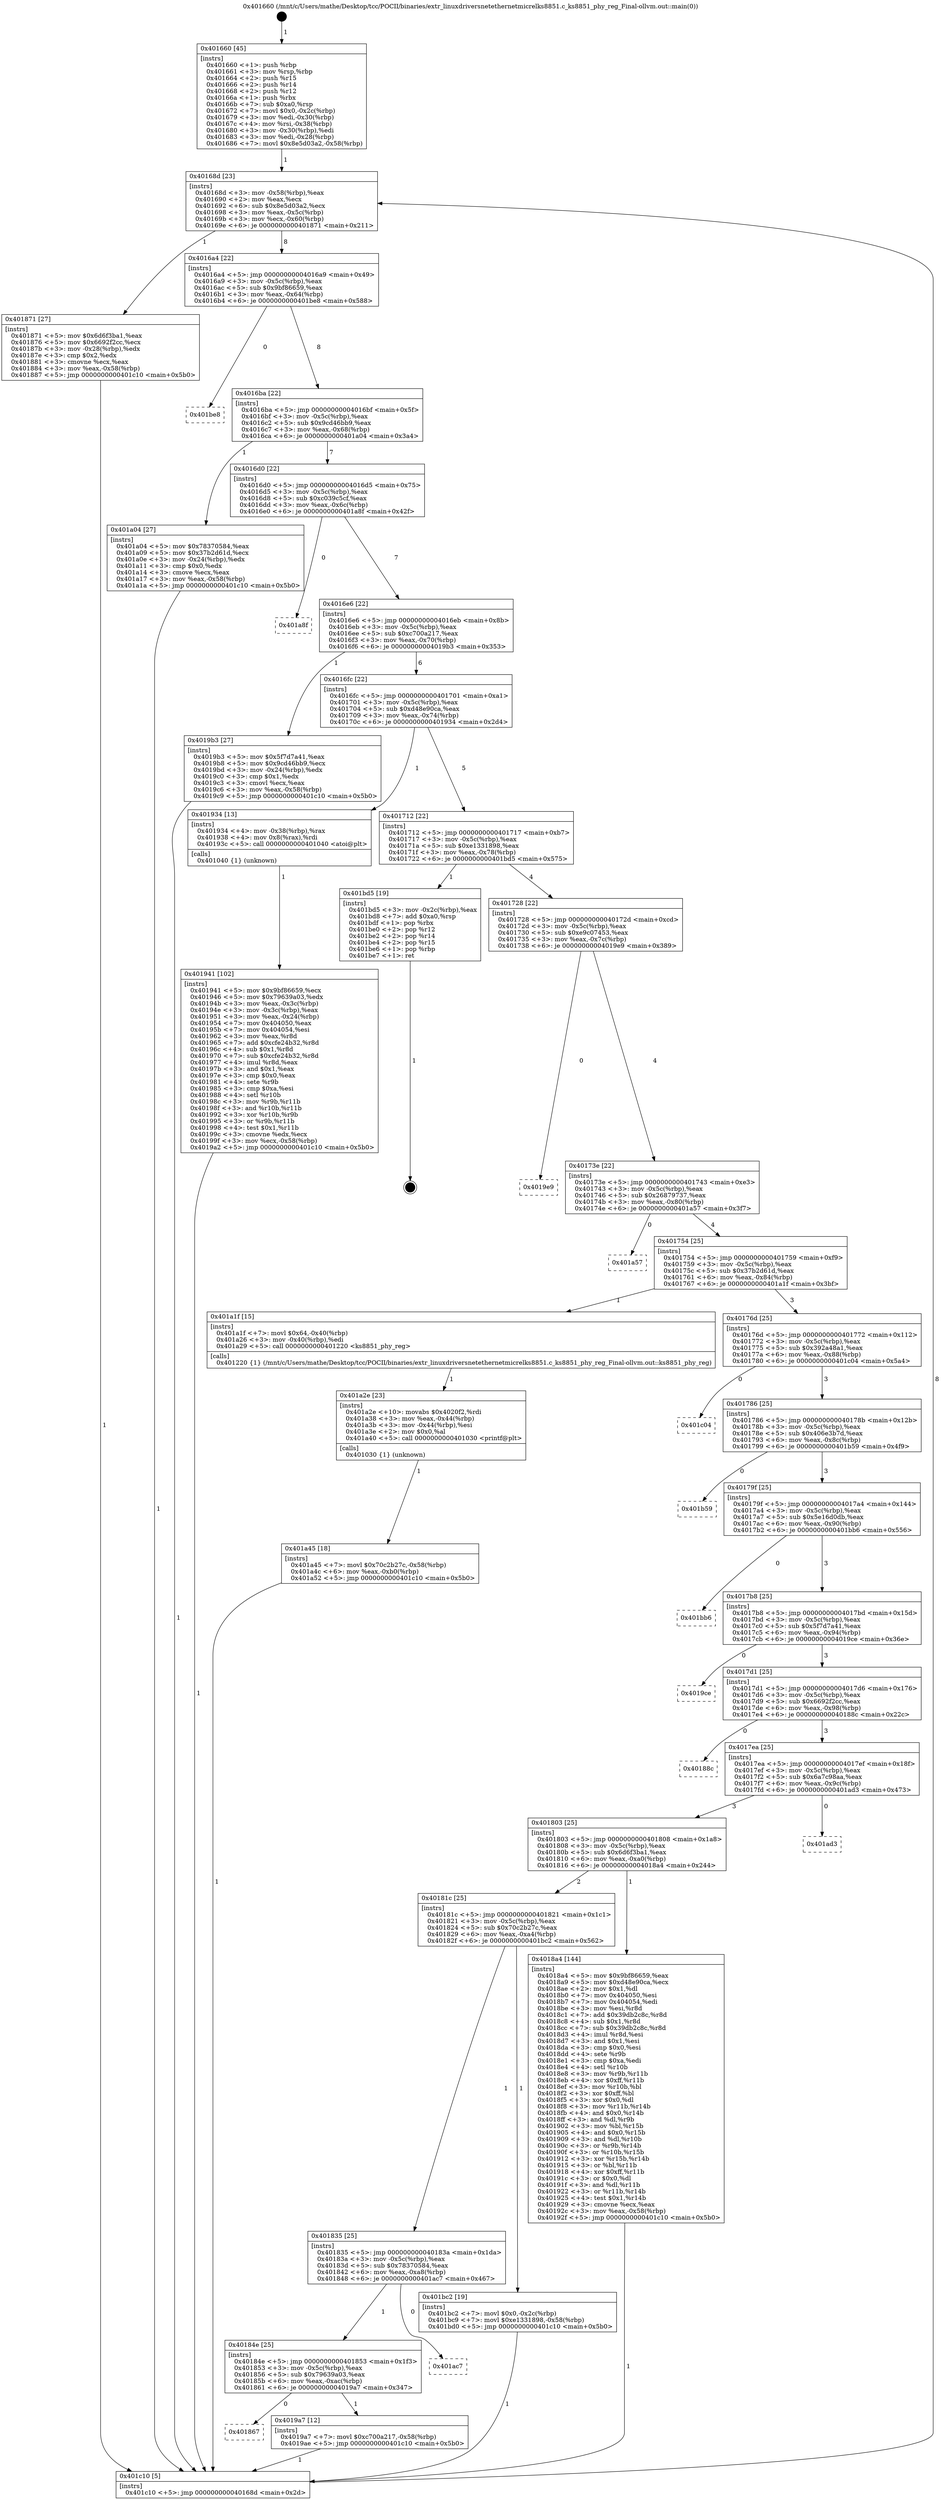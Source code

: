digraph "0x401660" {
  label = "0x401660 (/mnt/c/Users/mathe/Desktop/tcc/POCII/binaries/extr_linuxdriversnetethernetmicrelks8851.c_ks8851_phy_reg_Final-ollvm.out::main(0))"
  labelloc = "t"
  node[shape=record]

  Entry [label="",width=0.3,height=0.3,shape=circle,fillcolor=black,style=filled]
  "0x40168d" [label="{
     0x40168d [23]\l
     | [instrs]\l
     &nbsp;&nbsp;0x40168d \<+3\>: mov -0x58(%rbp),%eax\l
     &nbsp;&nbsp;0x401690 \<+2\>: mov %eax,%ecx\l
     &nbsp;&nbsp;0x401692 \<+6\>: sub $0x8e5d03a2,%ecx\l
     &nbsp;&nbsp;0x401698 \<+3\>: mov %eax,-0x5c(%rbp)\l
     &nbsp;&nbsp;0x40169b \<+3\>: mov %ecx,-0x60(%rbp)\l
     &nbsp;&nbsp;0x40169e \<+6\>: je 0000000000401871 \<main+0x211\>\l
  }"]
  "0x401871" [label="{
     0x401871 [27]\l
     | [instrs]\l
     &nbsp;&nbsp;0x401871 \<+5\>: mov $0x6d6f3ba1,%eax\l
     &nbsp;&nbsp;0x401876 \<+5\>: mov $0x6692f2cc,%ecx\l
     &nbsp;&nbsp;0x40187b \<+3\>: mov -0x28(%rbp),%edx\l
     &nbsp;&nbsp;0x40187e \<+3\>: cmp $0x2,%edx\l
     &nbsp;&nbsp;0x401881 \<+3\>: cmovne %ecx,%eax\l
     &nbsp;&nbsp;0x401884 \<+3\>: mov %eax,-0x58(%rbp)\l
     &nbsp;&nbsp;0x401887 \<+5\>: jmp 0000000000401c10 \<main+0x5b0\>\l
  }"]
  "0x4016a4" [label="{
     0x4016a4 [22]\l
     | [instrs]\l
     &nbsp;&nbsp;0x4016a4 \<+5\>: jmp 00000000004016a9 \<main+0x49\>\l
     &nbsp;&nbsp;0x4016a9 \<+3\>: mov -0x5c(%rbp),%eax\l
     &nbsp;&nbsp;0x4016ac \<+5\>: sub $0x9bf86659,%eax\l
     &nbsp;&nbsp;0x4016b1 \<+3\>: mov %eax,-0x64(%rbp)\l
     &nbsp;&nbsp;0x4016b4 \<+6\>: je 0000000000401be8 \<main+0x588\>\l
  }"]
  "0x401c10" [label="{
     0x401c10 [5]\l
     | [instrs]\l
     &nbsp;&nbsp;0x401c10 \<+5\>: jmp 000000000040168d \<main+0x2d\>\l
  }"]
  "0x401660" [label="{
     0x401660 [45]\l
     | [instrs]\l
     &nbsp;&nbsp;0x401660 \<+1\>: push %rbp\l
     &nbsp;&nbsp;0x401661 \<+3\>: mov %rsp,%rbp\l
     &nbsp;&nbsp;0x401664 \<+2\>: push %r15\l
     &nbsp;&nbsp;0x401666 \<+2\>: push %r14\l
     &nbsp;&nbsp;0x401668 \<+2\>: push %r12\l
     &nbsp;&nbsp;0x40166a \<+1\>: push %rbx\l
     &nbsp;&nbsp;0x40166b \<+7\>: sub $0xa0,%rsp\l
     &nbsp;&nbsp;0x401672 \<+7\>: movl $0x0,-0x2c(%rbp)\l
     &nbsp;&nbsp;0x401679 \<+3\>: mov %edi,-0x30(%rbp)\l
     &nbsp;&nbsp;0x40167c \<+4\>: mov %rsi,-0x38(%rbp)\l
     &nbsp;&nbsp;0x401680 \<+3\>: mov -0x30(%rbp),%edi\l
     &nbsp;&nbsp;0x401683 \<+3\>: mov %edi,-0x28(%rbp)\l
     &nbsp;&nbsp;0x401686 \<+7\>: movl $0x8e5d03a2,-0x58(%rbp)\l
  }"]
  Exit [label="",width=0.3,height=0.3,shape=circle,fillcolor=black,style=filled,peripheries=2]
  "0x401be8" [label="{
     0x401be8\l
  }", style=dashed]
  "0x4016ba" [label="{
     0x4016ba [22]\l
     | [instrs]\l
     &nbsp;&nbsp;0x4016ba \<+5\>: jmp 00000000004016bf \<main+0x5f\>\l
     &nbsp;&nbsp;0x4016bf \<+3\>: mov -0x5c(%rbp),%eax\l
     &nbsp;&nbsp;0x4016c2 \<+5\>: sub $0x9cd46bb9,%eax\l
     &nbsp;&nbsp;0x4016c7 \<+3\>: mov %eax,-0x68(%rbp)\l
     &nbsp;&nbsp;0x4016ca \<+6\>: je 0000000000401a04 \<main+0x3a4\>\l
  }"]
  "0x401a45" [label="{
     0x401a45 [18]\l
     | [instrs]\l
     &nbsp;&nbsp;0x401a45 \<+7\>: movl $0x70c2b27c,-0x58(%rbp)\l
     &nbsp;&nbsp;0x401a4c \<+6\>: mov %eax,-0xb0(%rbp)\l
     &nbsp;&nbsp;0x401a52 \<+5\>: jmp 0000000000401c10 \<main+0x5b0\>\l
  }"]
  "0x401a04" [label="{
     0x401a04 [27]\l
     | [instrs]\l
     &nbsp;&nbsp;0x401a04 \<+5\>: mov $0x78370584,%eax\l
     &nbsp;&nbsp;0x401a09 \<+5\>: mov $0x37b2d61d,%ecx\l
     &nbsp;&nbsp;0x401a0e \<+3\>: mov -0x24(%rbp),%edx\l
     &nbsp;&nbsp;0x401a11 \<+3\>: cmp $0x0,%edx\l
     &nbsp;&nbsp;0x401a14 \<+3\>: cmove %ecx,%eax\l
     &nbsp;&nbsp;0x401a17 \<+3\>: mov %eax,-0x58(%rbp)\l
     &nbsp;&nbsp;0x401a1a \<+5\>: jmp 0000000000401c10 \<main+0x5b0\>\l
  }"]
  "0x4016d0" [label="{
     0x4016d0 [22]\l
     | [instrs]\l
     &nbsp;&nbsp;0x4016d0 \<+5\>: jmp 00000000004016d5 \<main+0x75\>\l
     &nbsp;&nbsp;0x4016d5 \<+3\>: mov -0x5c(%rbp),%eax\l
     &nbsp;&nbsp;0x4016d8 \<+5\>: sub $0xc039c5cf,%eax\l
     &nbsp;&nbsp;0x4016dd \<+3\>: mov %eax,-0x6c(%rbp)\l
     &nbsp;&nbsp;0x4016e0 \<+6\>: je 0000000000401a8f \<main+0x42f\>\l
  }"]
  "0x401a2e" [label="{
     0x401a2e [23]\l
     | [instrs]\l
     &nbsp;&nbsp;0x401a2e \<+10\>: movabs $0x4020f2,%rdi\l
     &nbsp;&nbsp;0x401a38 \<+3\>: mov %eax,-0x44(%rbp)\l
     &nbsp;&nbsp;0x401a3b \<+3\>: mov -0x44(%rbp),%esi\l
     &nbsp;&nbsp;0x401a3e \<+2\>: mov $0x0,%al\l
     &nbsp;&nbsp;0x401a40 \<+5\>: call 0000000000401030 \<printf@plt\>\l
     | [calls]\l
     &nbsp;&nbsp;0x401030 \{1\} (unknown)\l
  }"]
  "0x401a8f" [label="{
     0x401a8f\l
  }", style=dashed]
  "0x4016e6" [label="{
     0x4016e6 [22]\l
     | [instrs]\l
     &nbsp;&nbsp;0x4016e6 \<+5\>: jmp 00000000004016eb \<main+0x8b\>\l
     &nbsp;&nbsp;0x4016eb \<+3\>: mov -0x5c(%rbp),%eax\l
     &nbsp;&nbsp;0x4016ee \<+5\>: sub $0xc700a217,%eax\l
     &nbsp;&nbsp;0x4016f3 \<+3\>: mov %eax,-0x70(%rbp)\l
     &nbsp;&nbsp;0x4016f6 \<+6\>: je 00000000004019b3 \<main+0x353\>\l
  }"]
  "0x401867" [label="{
     0x401867\l
  }", style=dashed]
  "0x4019b3" [label="{
     0x4019b3 [27]\l
     | [instrs]\l
     &nbsp;&nbsp;0x4019b3 \<+5\>: mov $0x5f7d7a41,%eax\l
     &nbsp;&nbsp;0x4019b8 \<+5\>: mov $0x9cd46bb9,%ecx\l
     &nbsp;&nbsp;0x4019bd \<+3\>: mov -0x24(%rbp),%edx\l
     &nbsp;&nbsp;0x4019c0 \<+3\>: cmp $0x1,%edx\l
     &nbsp;&nbsp;0x4019c3 \<+3\>: cmovl %ecx,%eax\l
     &nbsp;&nbsp;0x4019c6 \<+3\>: mov %eax,-0x58(%rbp)\l
     &nbsp;&nbsp;0x4019c9 \<+5\>: jmp 0000000000401c10 \<main+0x5b0\>\l
  }"]
  "0x4016fc" [label="{
     0x4016fc [22]\l
     | [instrs]\l
     &nbsp;&nbsp;0x4016fc \<+5\>: jmp 0000000000401701 \<main+0xa1\>\l
     &nbsp;&nbsp;0x401701 \<+3\>: mov -0x5c(%rbp),%eax\l
     &nbsp;&nbsp;0x401704 \<+5\>: sub $0xd48e90ca,%eax\l
     &nbsp;&nbsp;0x401709 \<+3\>: mov %eax,-0x74(%rbp)\l
     &nbsp;&nbsp;0x40170c \<+6\>: je 0000000000401934 \<main+0x2d4\>\l
  }"]
  "0x4019a7" [label="{
     0x4019a7 [12]\l
     | [instrs]\l
     &nbsp;&nbsp;0x4019a7 \<+7\>: movl $0xc700a217,-0x58(%rbp)\l
     &nbsp;&nbsp;0x4019ae \<+5\>: jmp 0000000000401c10 \<main+0x5b0\>\l
  }"]
  "0x401934" [label="{
     0x401934 [13]\l
     | [instrs]\l
     &nbsp;&nbsp;0x401934 \<+4\>: mov -0x38(%rbp),%rax\l
     &nbsp;&nbsp;0x401938 \<+4\>: mov 0x8(%rax),%rdi\l
     &nbsp;&nbsp;0x40193c \<+5\>: call 0000000000401040 \<atoi@plt\>\l
     | [calls]\l
     &nbsp;&nbsp;0x401040 \{1\} (unknown)\l
  }"]
  "0x401712" [label="{
     0x401712 [22]\l
     | [instrs]\l
     &nbsp;&nbsp;0x401712 \<+5\>: jmp 0000000000401717 \<main+0xb7\>\l
     &nbsp;&nbsp;0x401717 \<+3\>: mov -0x5c(%rbp),%eax\l
     &nbsp;&nbsp;0x40171a \<+5\>: sub $0xe1331898,%eax\l
     &nbsp;&nbsp;0x40171f \<+3\>: mov %eax,-0x78(%rbp)\l
     &nbsp;&nbsp;0x401722 \<+6\>: je 0000000000401bd5 \<main+0x575\>\l
  }"]
  "0x40184e" [label="{
     0x40184e [25]\l
     | [instrs]\l
     &nbsp;&nbsp;0x40184e \<+5\>: jmp 0000000000401853 \<main+0x1f3\>\l
     &nbsp;&nbsp;0x401853 \<+3\>: mov -0x5c(%rbp),%eax\l
     &nbsp;&nbsp;0x401856 \<+5\>: sub $0x79639a03,%eax\l
     &nbsp;&nbsp;0x40185b \<+6\>: mov %eax,-0xac(%rbp)\l
     &nbsp;&nbsp;0x401861 \<+6\>: je 00000000004019a7 \<main+0x347\>\l
  }"]
  "0x401bd5" [label="{
     0x401bd5 [19]\l
     | [instrs]\l
     &nbsp;&nbsp;0x401bd5 \<+3\>: mov -0x2c(%rbp),%eax\l
     &nbsp;&nbsp;0x401bd8 \<+7\>: add $0xa0,%rsp\l
     &nbsp;&nbsp;0x401bdf \<+1\>: pop %rbx\l
     &nbsp;&nbsp;0x401be0 \<+2\>: pop %r12\l
     &nbsp;&nbsp;0x401be2 \<+2\>: pop %r14\l
     &nbsp;&nbsp;0x401be4 \<+2\>: pop %r15\l
     &nbsp;&nbsp;0x401be6 \<+1\>: pop %rbp\l
     &nbsp;&nbsp;0x401be7 \<+1\>: ret\l
  }"]
  "0x401728" [label="{
     0x401728 [22]\l
     | [instrs]\l
     &nbsp;&nbsp;0x401728 \<+5\>: jmp 000000000040172d \<main+0xcd\>\l
     &nbsp;&nbsp;0x40172d \<+3\>: mov -0x5c(%rbp),%eax\l
     &nbsp;&nbsp;0x401730 \<+5\>: sub $0xe9c07453,%eax\l
     &nbsp;&nbsp;0x401735 \<+3\>: mov %eax,-0x7c(%rbp)\l
     &nbsp;&nbsp;0x401738 \<+6\>: je 00000000004019e9 \<main+0x389\>\l
  }"]
  "0x401ac7" [label="{
     0x401ac7\l
  }", style=dashed]
  "0x4019e9" [label="{
     0x4019e9\l
  }", style=dashed]
  "0x40173e" [label="{
     0x40173e [22]\l
     | [instrs]\l
     &nbsp;&nbsp;0x40173e \<+5\>: jmp 0000000000401743 \<main+0xe3\>\l
     &nbsp;&nbsp;0x401743 \<+3\>: mov -0x5c(%rbp),%eax\l
     &nbsp;&nbsp;0x401746 \<+5\>: sub $0x26879737,%eax\l
     &nbsp;&nbsp;0x40174b \<+3\>: mov %eax,-0x80(%rbp)\l
     &nbsp;&nbsp;0x40174e \<+6\>: je 0000000000401a57 \<main+0x3f7\>\l
  }"]
  "0x401835" [label="{
     0x401835 [25]\l
     | [instrs]\l
     &nbsp;&nbsp;0x401835 \<+5\>: jmp 000000000040183a \<main+0x1da\>\l
     &nbsp;&nbsp;0x40183a \<+3\>: mov -0x5c(%rbp),%eax\l
     &nbsp;&nbsp;0x40183d \<+5\>: sub $0x78370584,%eax\l
     &nbsp;&nbsp;0x401842 \<+6\>: mov %eax,-0xa8(%rbp)\l
     &nbsp;&nbsp;0x401848 \<+6\>: je 0000000000401ac7 \<main+0x467\>\l
  }"]
  "0x401a57" [label="{
     0x401a57\l
  }", style=dashed]
  "0x401754" [label="{
     0x401754 [25]\l
     | [instrs]\l
     &nbsp;&nbsp;0x401754 \<+5\>: jmp 0000000000401759 \<main+0xf9\>\l
     &nbsp;&nbsp;0x401759 \<+3\>: mov -0x5c(%rbp),%eax\l
     &nbsp;&nbsp;0x40175c \<+5\>: sub $0x37b2d61d,%eax\l
     &nbsp;&nbsp;0x401761 \<+6\>: mov %eax,-0x84(%rbp)\l
     &nbsp;&nbsp;0x401767 \<+6\>: je 0000000000401a1f \<main+0x3bf\>\l
  }"]
  "0x401bc2" [label="{
     0x401bc2 [19]\l
     | [instrs]\l
     &nbsp;&nbsp;0x401bc2 \<+7\>: movl $0x0,-0x2c(%rbp)\l
     &nbsp;&nbsp;0x401bc9 \<+7\>: movl $0xe1331898,-0x58(%rbp)\l
     &nbsp;&nbsp;0x401bd0 \<+5\>: jmp 0000000000401c10 \<main+0x5b0\>\l
  }"]
  "0x401a1f" [label="{
     0x401a1f [15]\l
     | [instrs]\l
     &nbsp;&nbsp;0x401a1f \<+7\>: movl $0x64,-0x40(%rbp)\l
     &nbsp;&nbsp;0x401a26 \<+3\>: mov -0x40(%rbp),%edi\l
     &nbsp;&nbsp;0x401a29 \<+5\>: call 0000000000401220 \<ks8851_phy_reg\>\l
     | [calls]\l
     &nbsp;&nbsp;0x401220 \{1\} (/mnt/c/Users/mathe/Desktop/tcc/POCII/binaries/extr_linuxdriversnetethernetmicrelks8851.c_ks8851_phy_reg_Final-ollvm.out::ks8851_phy_reg)\l
  }"]
  "0x40176d" [label="{
     0x40176d [25]\l
     | [instrs]\l
     &nbsp;&nbsp;0x40176d \<+5\>: jmp 0000000000401772 \<main+0x112\>\l
     &nbsp;&nbsp;0x401772 \<+3\>: mov -0x5c(%rbp),%eax\l
     &nbsp;&nbsp;0x401775 \<+5\>: sub $0x392a48a1,%eax\l
     &nbsp;&nbsp;0x40177a \<+6\>: mov %eax,-0x88(%rbp)\l
     &nbsp;&nbsp;0x401780 \<+6\>: je 0000000000401c04 \<main+0x5a4\>\l
  }"]
  "0x401941" [label="{
     0x401941 [102]\l
     | [instrs]\l
     &nbsp;&nbsp;0x401941 \<+5\>: mov $0x9bf86659,%ecx\l
     &nbsp;&nbsp;0x401946 \<+5\>: mov $0x79639a03,%edx\l
     &nbsp;&nbsp;0x40194b \<+3\>: mov %eax,-0x3c(%rbp)\l
     &nbsp;&nbsp;0x40194e \<+3\>: mov -0x3c(%rbp),%eax\l
     &nbsp;&nbsp;0x401951 \<+3\>: mov %eax,-0x24(%rbp)\l
     &nbsp;&nbsp;0x401954 \<+7\>: mov 0x404050,%eax\l
     &nbsp;&nbsp;0x40195b \<+7\>: mov 0x404054,%esi\l
     &nbsp;&nbsp;0x401962 \<+3\>: mov %eax,%r8d\l
     &nbsp;&nbsp;0x401965 \<+7\>: add $0xcfe24b32,%r8d\l
     &nbsp;&nbsp;0x40196c \<+4\>: sub $0x1,%r8d\l
     &nbsp;&nbsp;0x401970 \<+7\>: sub $0xcfe24b32,%r8d\l
     &nbsp;&nbsp;0x401977 \<+4\>: imul %r8d,%eax\l
     &nbsp;&nbsp;0x40197b \<+3\>: and $0x1,%eax\l
     &nbsp;&nbsp;0x40197e \<+3\>: cmp $0x0,%eax\l
     &nbsp;&nbsp;0x401981 \<+4\>: sete %r9b\l
     &nbsp;&nbsp;0x401985 \<+3\>: cmp $0xa,%esi\l
     &nbsp;&nbsp;0x401988 \<+4\>: setl %r10b\l
     &nbsp;&nbsp;0x40198c \<+3\>: mov %r9b,%r11b\l
     &nbsp;&nbsp;0x40198f \<+3\>: and %r10b,%r11b\l
     &nbsp;&nbsp;0x401992 \<+3\>: xor %r10b,%r9b\l
     &nbsp;&nbsp;0x401995 \<+3\>: or %r9b,%r11b\l
     &nbsp;&nbsp;0x401998 \<+4\>: test $0x1,%r11b\l
     &nbsp;&nbsp;0x40199c \<+3\>: cmovne %edx,%ecx\l
     &nbsp;&nbsp;0x40199f \<+3\>: mov %ecx,-0x58(%rbp)\l
     &nbsp;&nbsp;0x4019a2 \<+5\>: jmp 0000000000401c10 \<main+0x5b0\>\l
  }"]
  "0x401c04" [label="{
     0x401c04\l
  }", style=dashed]
  "0x401786" [label="{
     0x401786 [25]\l
     | [instrs]\l
     &nbsp;&nbsp;0x401786 \<+5\>: jmp 000000000040178b \<main+0x12b\>\l
     &nbsp;&nbsp;0x40178b \<+3\>: mov -0x5c(%rbp),%eax\l
     &nbsp;&nbsp;0x40178e \<+5\>: sub $0x406e3b7d,%eax\l
     &nbsp;&nbsp;0x401793 \<+6\>: mov %eax,-0x8c(%rbp)\l
     &nbsp;&nbsp;0x401799 \<+6\>: je 0000000000401b59 \<main+0x4f9\>\l
  }"]
  "0x40181c" [label="{
     0x40181c [25]\l
     | [instrs]\l
     &nbsp;&nbsp;0x40181c \<+5\>: jmp 0000000000401821 \<main+0x1c1\>\l
     &nbsp;&nbsp;0x401821 \<+3\>: mov -0x5c(%rbp),%eax\l
     &nbsp;&nbsp;0x401824 \<+5\>: sub $0x70c2b27c,%eax\l
     &nbsp;&nbsp;0x401829 \<+6\>: mov %eax,-0xa4(%rbp)\l
     &nbsp;&nbsp;0x40182f \<+6\>: je 0000000000401bc2 \<main+0x562\>\l
  }"]
  "0x401b59" [label="{
     0x401b59\l
  }", style=dashed]
  "0x40179f" [label="{
     0x40179f [25]\l
     | [instrs]\l
     &nbsp;&nbsp;0x40179f \<+5\>: jmp 00000000004017a4 \<main+0x144\>\l
     &nbsp;&nbsp;0x4017a4 \<+3\>: mov -0x5c(%rbp),%eax\l
     &nbsp;&nbsp;0x4017a7 \<+5\>: sub $0x5e16d0db,%eax\l
     &nbsp;&nbsp;0x4017ac \<+6\>: mov %eax,-0x90(%rbp)\l
     &nbsp;&nbsp;0x4017b2 \<+6\>: je 0000000000401bb6 \<main+0x556\>\l
  }"]
  "0x4018a4" [label="{
     0x4018a4 [144]\l
     | [instrs]\l
     &nbsp;&nbsp;0x4018a4 \<+5\>: mov $0x9bf86659,%eax\l
     &nbsp;&nbsp;0x4018a9 \<+5\>: mov $0xd48e90ca,%ecx\l
     &nbsp;&nbsp;0x4018ae \<+2\>: mov $0x1,%dl\l
     &nbsp;&nbsp;0x4018b0 \<+7\>: mov 0x404050,%esi\l
     &nbsp;&nbsp;0x4018b7 \<+7\>: mov 0x404054,%edi\l
     &nbsp;&nbsp;0x4018be \<+3\>: mov %esi,%r8d\l
     &nbsp;&nbsp;0x4018c1 \<+7\>: add $0x39db2c8c,%r8d\l
     &nbsp;&nbsp;0x4018c8 \<+4\>: sub $0x1,%r8d\l
     &nbsp;&nbsp;0x4018cc \<+7\>: sub $0x39db2c8c,%r8d\l
     &nbsp;&nbsp;0x4018d3 \<+4\>: imul %r8d,%esi\l
     &nbsp;&nbsp;0x4018d7 \<+3\>: and $0x1,%esi\l
     &nbsp;&nbsp;0x4018da \<+3\>: cmp $0x0,%esi\l
     &nbsp;&nbsp;0x4018dd \<+4\>: sete %r9b\l
     &nbsp;&nbsp;0x4018e1 \<+3\>: cmp $0xa,%edi\l
     &nbsp;&nbsp;0x4018e4 \<+4\>: setl %r10b\l
     &nbsp;&nbsp;0x4018e8 \<+3\>: mov %r9b,%r11b\l
     &nbsp;&nbsp;0x4018eb \<+4\>: xor $0xff,%r11b\l
     &nbsp;&nbsp;0x4018ef \<+3\>: mov %r10b,%bl\l
     &nbsp;&nbsp;0x4018f2 \<+3\>: xor $0xff,%bl\l
     &nbsp;&nbsp;0x4018f5 \<+3\>: xor $0x0,%dl\l
     &nbsp;&nbsp;0x4018f8 \<+3\>: mov %r11b,%r14b\l
     &nbsp;&nbsp;0x4018fb \<+4\>: and $0x0,%r14b\l
     &nbsp;&nbsp;0x4018ff \<+3\>: and %dl,%r9b\l
     &nbsp;&nbsp;0x401902 \<+3\>: mov %bl,%r15b\l
     &nbsp;&nbsp;0x401905 \<+4\>: and $0x0,%r15b\l
     &nbsp;&nbsp;0x401909 \<+3\>: and %dl,%r10b\l
     &nbsp;&nbsp;0x40190c \<+3\>: or %r9b,%r14b\l
     &nbsp;&nbsp;0x40190f \<+3\>: or %r10b,%r15b\l
     &nbsp;&nbsp;0x401912 \<+3\>: xor %r15b,%r14b\l
     &nbsp;&nbsp;0x401915 \<+3\>: or %bl,%r11b\l
     &nbsp;&nbsp;0x401918 \<+4\>: xor $0xff,%r11b\l
     &nbsp;&nbsp;0x40191c \<+3\>: or $0x0,%dl\l
     &nbsp;&nbsp;0x40191f \<+3\>: and %dl,%r11b\l
     &nbsp;&nbsp;0x401922 \<+3\>: or %r11b,%r14b\l
     &nbsp;&nbsp;0x401925 \<+4\>: test $0x1,%r14b\l
     &nbsp;&nbsp;0x401929 \<+3\>: cmovne %ecx,%eax\l
     &nbsp;&nbsp;0x40192c \<+3\>: mov %eax,-0x58(%rbp)\l
     &nbsp;&nbsp;0x40192f \<+5\>: jmp 0000000000401c10 \<main+0x5b0\>\l
  }"]
  "0x401bb6" [label="{
     0x401bb6\l
  }", style=dashed]
  "0x4017b8" [label="{
     0x4017b8 [25]\l
     | [instrs]\l
     &nbsp;&nbsp;0x4017b8 \<+5\>: jmp 00000000004017bd \<main+0x15d\>\l
     &nbsp;&nbsp;0x4017bd \<+3\>: mov -0x5c(%rbp),%eax\l
     &nbsp;&nbsp;0x4017c0 \<+5\>: sub $0x5f7d7a41,%eax\l
     &nbsp;&nbsp;0x4017c5 \<+6\>: mov %eax,-0x94(%rbp)\l
     &nbsp;&nbsp;0x4017cb \<+6\>: je 00000000004019ce \<main+0x36e\>\l
  }"]
  "0x401803" [label="{
     0x401803 [25]\l
     | [instrs]\l
     &nbsp;&nbsp;0x401803 \<+5\>: jmp 0000000000401808 \<main+0x1a8\>\l
     &nbsp;&nbsp;0x401808 \<+3\>: mov -0x5c(%rbp),%eax\l
     &nbsp;&nbsp;0x40180b \<+5\>: sub $0x6d6f3ba1,%eax\l
     &nbsp;&nbsp;0x401810 \<+6\>: mov %eax,-0xa0(%rbp)\l
     &nbsp;&nbsp;0x401816 \<+6\>: je 00000000004018a4 \<main+0x244\>\l
  }"]
  "0x4019ce" [label="{
     0x4019ce\l
  }", style=dashed]
  "0x4017d1" [label="{
     0x4017d1 [25]\l
     | [instrs]\l
     &nbsp;&nbsp;0x4017d1 \<+5\>: jmp 00000000004017d6 \<main+0x176\>\l
     &nbsp;&nbsp;0x4017d6 \<+3\>: mov -0x5c(%rbp),%eax\l
     &nbsp;&nbsp;0x4017d9 \<+5\>: sub $0x6692f2cc,%eax\l
     &nbsp;&nbsp;0x4017de \<+6\>: mov %eax,-0x98(%rbp)\l
     &nbsp;&nbsp;0x4017e4 \<+6\>: je 000000000040188c \<main+0x22c\>\l
  }"]
  "0x401ad3" [label="{
     0x401ad3\l
  }", style=dashed]
  "0x40188c" [label="{
     0x40188c\l
  }", style=dashed]
  "0x4017ea" [label="{
     0x4017ea [25]\l
     | [instrs]\l
     &nbsp;&nbsp;0x4017ea \<+5\>: jmp 00000000004017ef \<main+0x18f\>\l
     &nbsp;&nbsp;0x4017ef \<+3\>: mov -0x5c(%rbp),%eax\l
     &nbsp;&nbsp;0x4017f2 \<+5\>: sub $0x6a7c98aa,%eax\l
     &nbsp;&nbsp;0x4017f7 \<+6\>: mov %eax,-0x9c(%rbp)\l
     &nbsp;&nbsp;0x4017fd \<+6\>: je 0000000000401ad3 \<main+0x473\>\l
  }"]
  Entry -> "0x401660" [label=" 1"]
  "0x40168d" -> "0x401871" [label=" 1"]
  "0x40168d" -> "0x4016a4" [label=" 8"]
  "0x401871" -> "0x401c10" [label=" 1"]
  "0x401660" -> "0x40168d" [label=" 1"]
  "0x401c10" -> "0x40168d" [label=" 8"]
  "0x401bd5" -> Exit [label=" 1"]
  "0x4016a4" -> "0x401be8" [label=" 0"]
  "0x4016a4" -> "0x4016ba" [label=" 8"]
  "0x401bc2" -> "0x401c10" [label=" 1"]
  "0x4016ba" -> "0x401a04" [label=" 1"]
  "0x4016ba" -> "0x4016d0" [label=" 7"]
  "0x401a45" -> "0x401c10" [label=" 1"]
  "0x4016d0" -> "0x401a8f" [label=" 0"]
  "0x4016d0" -> "0x4016e6" [label=" 7"]
  "0x401a2e" -> "0x401a45" [label=" 1"]
  "0x4016e6" -> "0x4019b3" [label=" 1"]
  "0x4016e6" -> "0x4016fc" [label=" 6"]
  "0x401a1f" -> "0x401a2e" [label=" 1"]
  "0x4016fc" -> "0x401934" [label=" 1"]
  "0x4016fc" -> "0x401712" [label=" 5"]
  "0x401a04" -> "0x401c10" [label=" 1"]
  "0x401712" -> "0x401bd5" [label=" 1"]
  "0x401712" -> "0x401728" [label=" 4"]
  "0x4019a7" -> "0x401c10" [label=" 1"]
  "0x401728" -> "0x4019e9" [label=" 0"]
  "0x401728" -> "0x40173e" [label=" 4"]
  "0x40184e" -> "0x401867" [label=" 0"]
  "0x40173e" -> "0x401a57" [label=" 0"]
  "0x40173e" -> "0x401754" [label=" 4"]
  "0x4019b3" -> "0x401c10" [label=" 1"]
  "0x401754" -> "0x401a1f" [label=" 1"]
  "0x401754" -> "0x40176d" [label=" 3"]
  "0x401835" -> "0x40184e" [label=" 1"]
  "0x40176d" -> "0x401c04" [label=" 0"]
  "0x40176d" -> "0x401786" [label=" 3"]
  "0x40184e" -> "0x4019a7" [label=" 1"]
  "0x401786" -> "0x401b59" [label=" 0"]
  "0x401786" -> "0x40179f" [label=" 3"]
  "0x40181c" -> "0x401835" [label=" 1"]
  "0x40179f" -> "0x401bb6" [label=" 0"]
  "0x40179f" -> "0x4017b8" [label=" 3"]
  "0x40181c" -> "0x401bc2" [label=" 1"]
  "0x4017b8" -> "0x4019ce" [label=" 0"]
  "0x4017b8" -> "0x4017d1" [label=" 3"]
  "0x401941" -> "0x401c10" [label=" 1"]
  "0x4017d1" -> "0x40188c" [label=" 0"]
  "0x4017d1" -> "0x4017ea" [label=" 3"]
  "0x401934" -> "0x401941" [label=" 1"]
  "0x4017ea" -> "0x401ad3" [label=" 0"]
  "0x4017ea" -> "0x401803" [label=" 3"]
  "0x401835" -> "0x401ac7" [label=" 0"]
  "0x401803" -> "0x4018a4" [label=" 1"]
  "0x401803" -> "0x40181c" [label=" 2"]
  "0x4018a4" -> "0x401c10" [label=" 1"]
}
